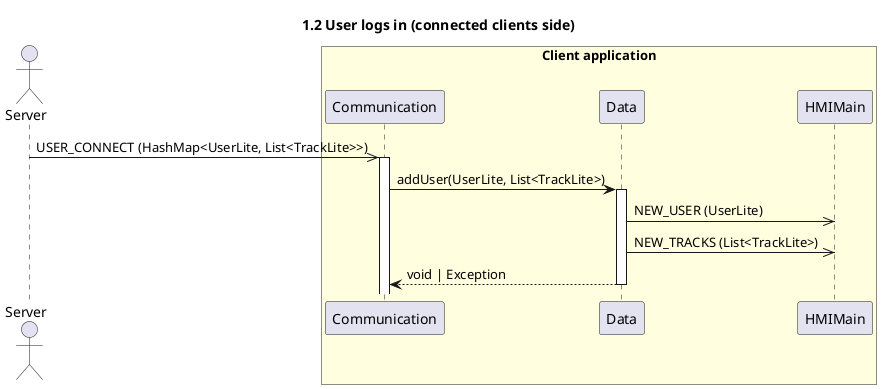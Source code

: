 @startuml 1.2 User logs in (connected clients side)
title 1.2 User logs in (connected clients side)

actor "Server" as server
box "Client application" #LightYellow
    participant "Communication" as com
    participant "Data" as data
    participant "HMIMain" as hmi
end box

server->>com++: USER_CONNECT (HashMap<UserLite, List<TrackLite>>)
com->data++: addUser(UserLite, List<TrackLite>)
data->>hmi: NEW_USER (UserLite)
data->>hmi: NEW_TRACKS (List<TrackLite>)
return void | Exception

@enduml